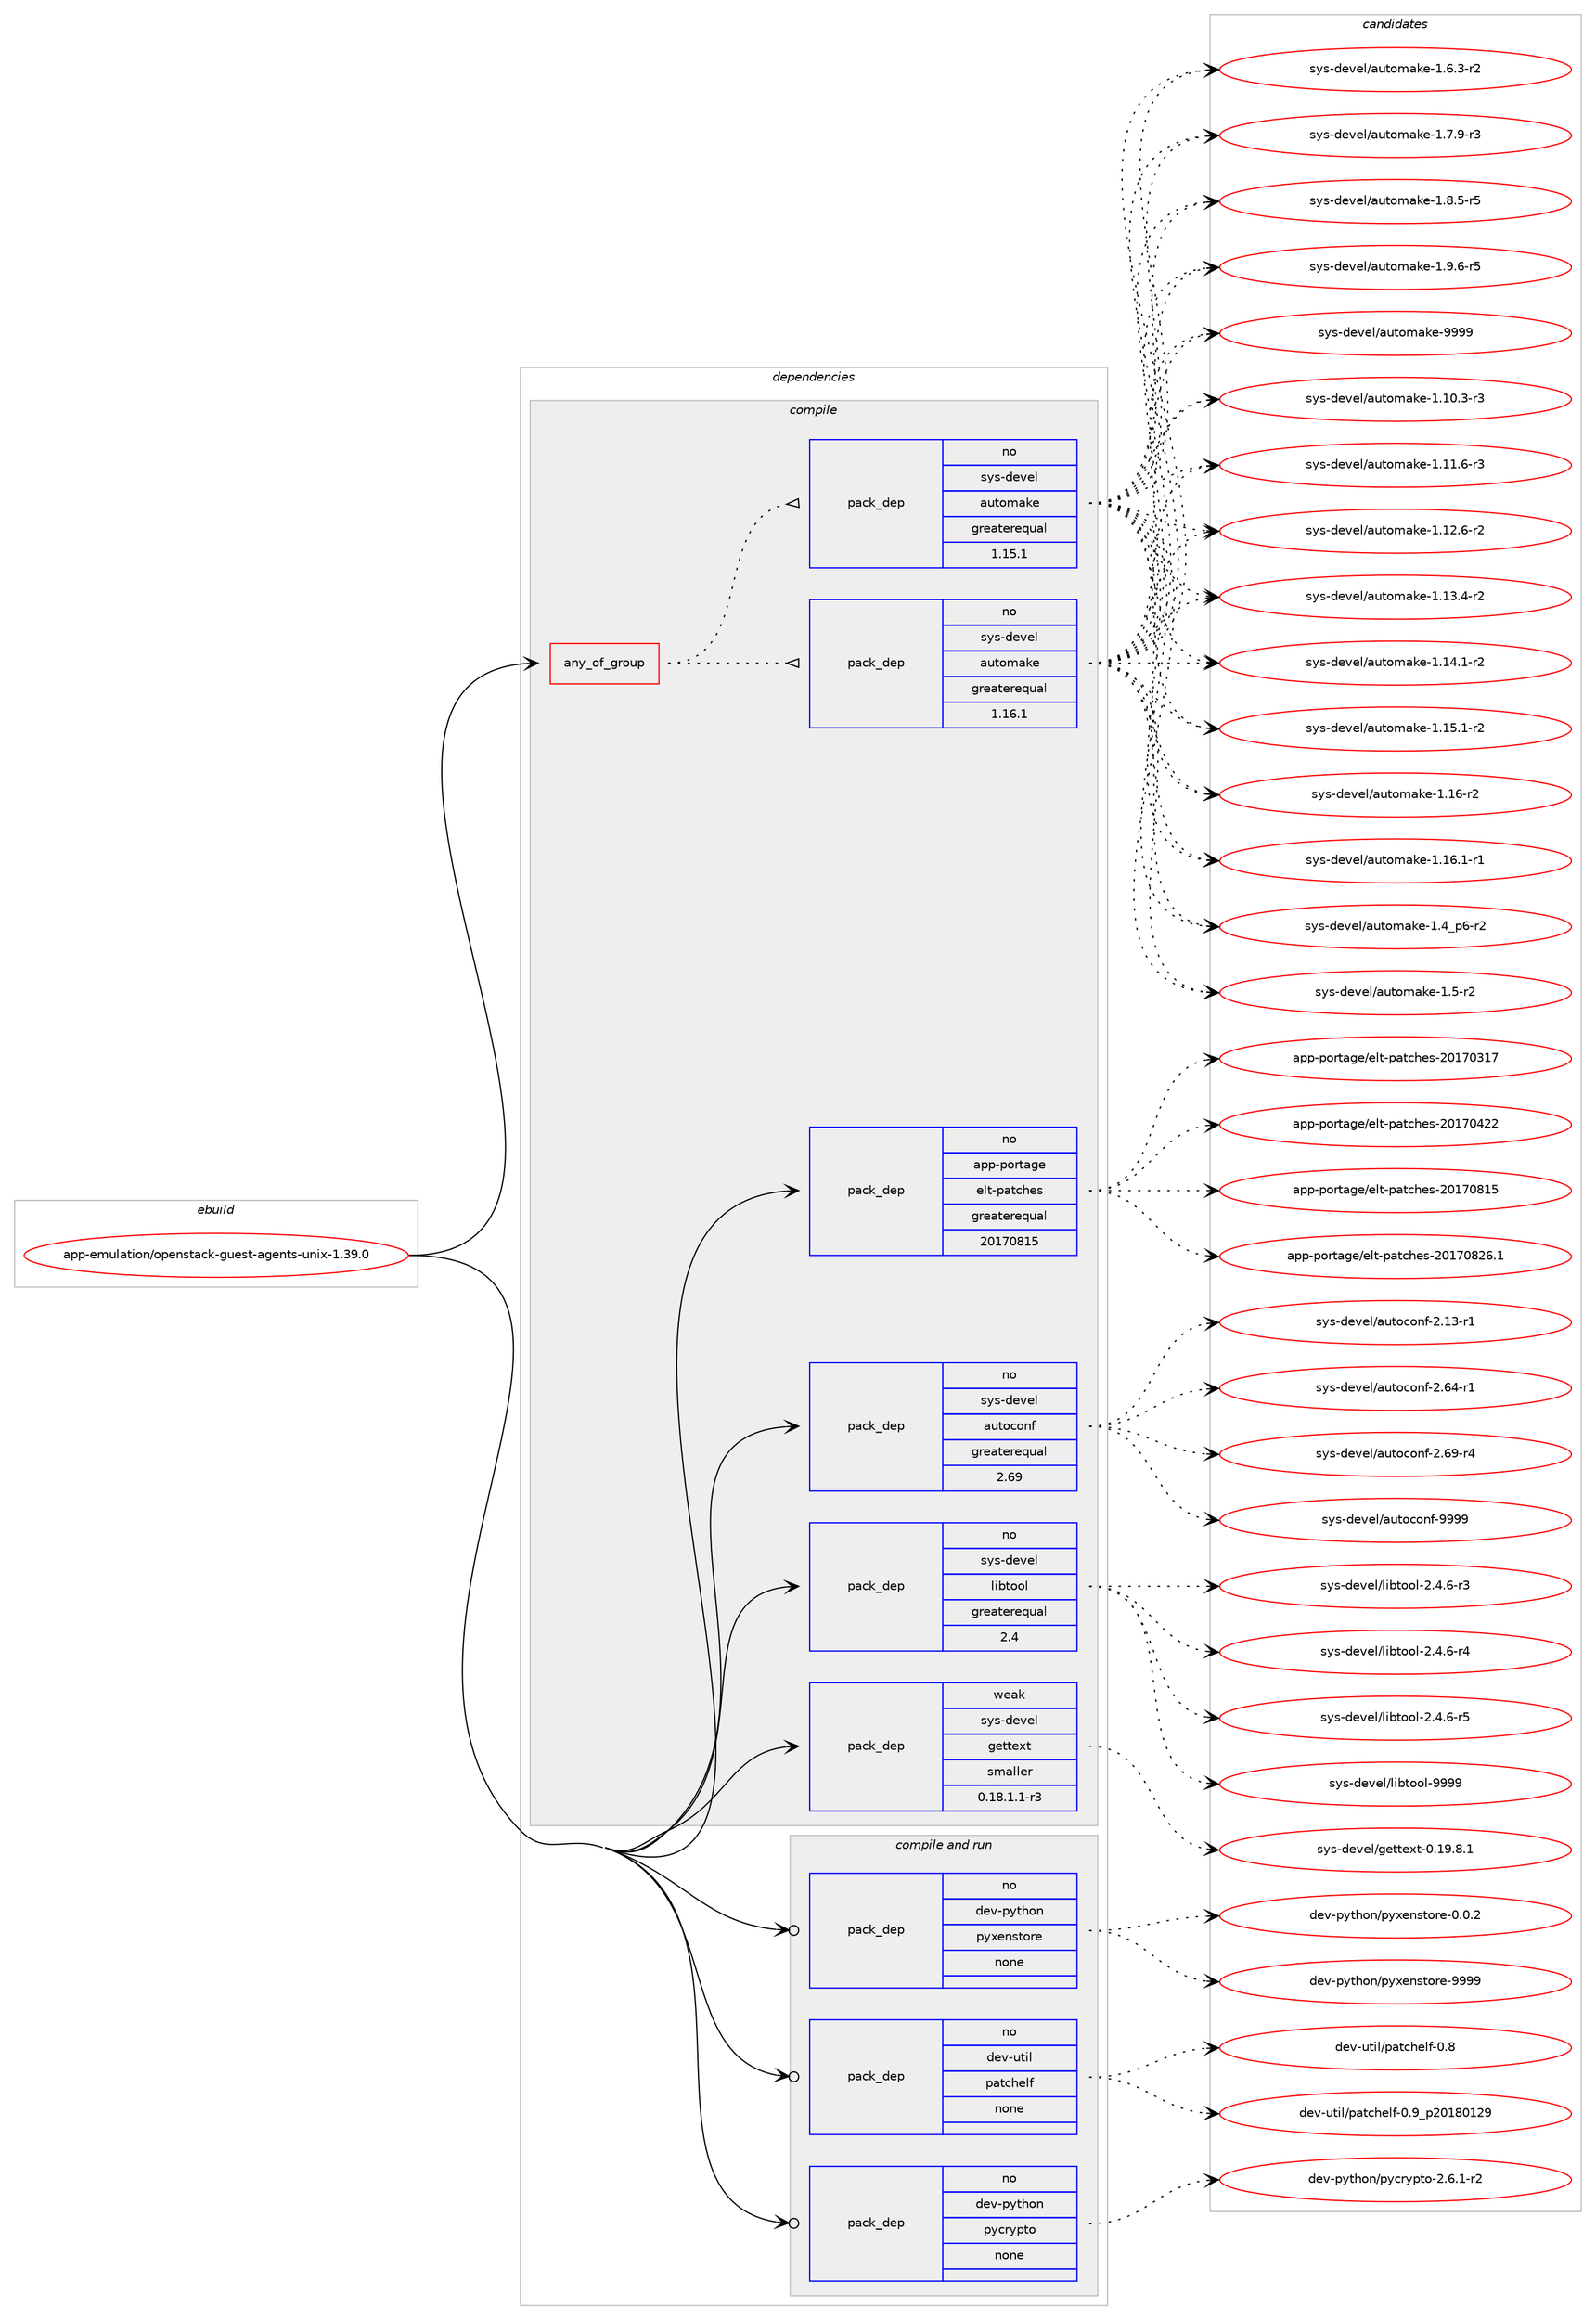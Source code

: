 digraph prolog {

# *************
# Graph options
# *************

newrank=true;
concentrate=true;
compound=true;
graph [rankdir=LR,fontname=Helvetica,fontsize=10,ranksep=1.5];#, ranksep=2.5, nodesep=0.2];
edge  [arrowhead=vee];
node  [fontname=Helvetica,fontsize=10];

# **********
# The ebuild
# **********

subgraph cluster_leftcol {
color=gray;
rank=same;
label=<<i>ebuild</i>>;
id [label="app-emulation/openstack-guest-agents-unix-1.39.0", color=red, width=4, href="../app-emulation/openstack-guest-agents-unix-1.39.0.svg"];
}

# ****************
# The dependencies
# ****************

subgraph cluster_midcol {
color=gray;
label=<<i>dependencies</i>>;
subgraph cluster_compile {
fillcolor="#eeeeee";
style=filled;
label=<<i>compile</i>>;
subgraph any19481 {
dependency1287317 [label=<<TABLE BORDER="0" CELLBORDER="1" CELLSPACING="0" CELLPADDING="4"><TR><TD CELLPADDING="10">any_of_group</TD></TR></TABLE>>, shape=none, color=red];subgraph pack917017 {
dependency1287318 [label=<<TABLE BORDER="0" CELLBORDER="1" CELLSPACING="0" CELLPADDING="4" WIDTH="220"><TR><TD ROWSPAN="6" CELLPADDING="30">pack_dep</TD></TR><TR><TD WIDTH="110">no</TD></TR><TR><TD>sys-devel</TD></TR><TR><TD>automake</TD></TR><TR><TD>greaterequal</TD></TR><TR><TD>1.16.1</TD></TR></TABLE>>, shape=none, color=blue];
}
dependency1287317:e -> dependency1287318:w [weight=20,style="dotted",arrowhead="oinv"];
subgraph pack917018 {
dependency1287319 [label=<<TABLE BORDER="0" CELLBORDER="1" CELLSPACING="0" CELLPADDING="4" WIDTH="220"><TR><TD ROWSPAN="6" CELLPADDING="30">pack_dep</TD></TR><TR><TD WIDTH="110">no</TD></TR><TR><TD>sys-devel</TD></TR><TR><TD>automake</TD></TR><TR><TD>greaterequal</TD></TR><TR><TD>1.15.1</TD></TR></TABLE>>, shape=none, color=blue];
}
dependency1287317:e -> dependency1287319:w [weight=20,style="dotted",arrowhead="oinv"];
}
id:e -> dependency1287317:w [weight=20,style="solid",arrowhead="vee"];
subgraph pack917019 {
dependency1287320 [label=<<TABLE BORDER="0" CELLBORDER="1" CELLSPACING="0" CELLPADDING="4" WIDTH="220"><TR><TD ROWSPAN="6" CELLPADDING="30">pack_dep</TD></TR><TR><TD WIDTH="110">no</TD></TR><TR><TD>app-portage</TD></TR><TR><TD>elt-patches</TD></TR><TR><TD>greaterequal</TD></TR><TR><TD>20170815</TD></TR></TABLE>>, shape=none, color=blue];
}
id:e -> dependency1287320:w [weight=20,style="solid",arrowhead="vee"];
subgraph pack917020 {
dependency1287321 [label=<<TABLE BORDER="0" CELLBORDER="1" CELLSPACING="0" CELLPADDING="4" WIDTH="220"><TR><TD ROWSPAN="6" CELLPADDING="30">pack_dep</TD></TR><TR><TD WIDTH="110">no</TD></TR><TR><TD>sys-devel</TD></TR><TR><TD>autoconf</TD></TR><TR><TD>greaterequal</TD></TR><TR><TD>2.69</TD></TR></TABLE>>, shape=none, color=blue];
}
id:e -> dependency1287321:w [weight=20,style="solid",arrowhead="vee"];
subgraph pack917021 {
dependency1287322 [label=<<TABLE BORDER="0" CELLBORDER="1" CELLSPACING="0" CELLPADDING="4" WIDTH="220"><TR><TD ROWSPAN="6" CELLPADDING="30">pack_dep</TD></TR><TR><TD WIDTH="110">no</TD></TR><TR><TD>sys-devel</TD></TR><TR><TD>libtool</TD></TR><TR><TD>greaterequal</TD></TR><TR><TD>2.4</TD></TR></TABLE>>, shape=none, color=blue];
}
id:e -> dependency1287322:w [weight=20,style="solid",arrowhead="vee"];
subgraph pack917022 {
dependency1287323 [label=<<TABLE BORDER="0" CELLBORDER="1" CELLSPACING="0" CELLPADDING="4" WIDTH="220"><TR><TD ROWSPAN="6" CELLPADDING="30">pack_dep</TD></TR><TR><TD WIDTH="110">weak</TD></TR><TR><TD>sys-devel</TD></TR><TR><TD>gettext</TD></TR><TR><TD>smaller</TD></TR><TR><TD>0.18.1.1-r3</TD></TR></TABLE>>, shape=none, color=blue];
}
id:e -> dependency1287323:w [weight=20,style="solid",arrowhead="vee"];
}
subgraph cluster_compileandrun {
fillcolor="#eeeeee";
style=filled;
label=<<i>compile and run</i>>;
subgraph pack917023 {
dependency1287324 [label=<<TABLE BORDER="0" CELLBORDER="1" CELLSPACING="0" CELLPADDING="4" WIDTH="220"><TR><TD ROWSPAN="6" CELLPADDING="30">pack_dep</TD></TR><TR><TD WIDTH="110">no</TD></TR><TR><TD>dev-python</TD></TR><TR><TD>pycrypto</TD></TR><TR><TD>none</TD></TR><TR><TD></TD></TR></TABLE>>, shape=none, color=blue];
}
id:e -> dependency1287324:w [weight=20,style="solid",arrowhead="odotvee"];
subgraph pack917024 {
dependency1287325 [label=<<TABLE BORDER="0" CELLBORDER="1" CELLSPACING="0" CELLPADDING="4" WIDTH="220"><TR><TD ROWSPAN="6" CELLPADDING="30">pack_dep</TD></TR><TR><TD WIDTH="110">no</TD></TR><TR><TD>dev-python</TD></TR><TR><TD>pyxenstore</TD></TR><TR><TD>none</TD></TR><TR><TD></TD></TR></TABLE>>, shape=none, color=blue];
}
id:e -> dependency1287325:w [weight=20,style="solid",arrowhead="odotvee"];
subgraph pack917025 {
dependency1287326 [label=<<TABLE BORDER="0" CELLBORDER="1" CELLSPACING="0" CELLPADDING="4" WIDTH="220"><TR><TD ROWSPAN="6" CELLPADDING="30">pack_dep</TD></TR><TR><TD WIDTH="110">no</TD></TR><TR><TD>dev-util</TD></TR><TR><TD>patchelf</TD></TR><TR><TD>none</TD></TR><TR><TD></TD></TR></TABLE>>, shape=none, color=blue];
}
id:e -> dependency1287326:w [weight=20,style="solid",arrowhead="odotvee"];
}
subgraph cluster_run {
fillcolor="#eeeeee";
style=filled;
label=<<i>run</i>>;
}
}

# **************
# The candidates
# **************

subgraph cluster_choices {
rank=same;
color=gray;
label=<<i>candidates</i>>;

subgraph choice917017 {
color=black;
nodesep=1;
choice11512111545100101118101108479711711611110997107101454946494846514511451 [label="sys-devel/automake-1.10.3-r3", color=red, width=4,href="../sys-devel/automake-1.10.3-r3.svg"];
choice11512111545100101118101108479711711611110997107101454946494946544511451 [label="sys-devel/automake-1.11.6-r3", color=red, width=4,href="../sys-devel/automake-1.11.6-r3.svg"];
choice11512111545100101118101108479711711611110997107101454946495046544511450 [label="sys-devel/automake-1.12.6-r2", color=red, width=4,href="../sys-devel/automake-1.12.6-r2.svg"];
choice11512111545100101118101108479711711611110997107101454946495146524511450 [label="sys-devel/automake-1.13.4-r2", color=red, width=4,href="../sys-devel/automake-1.13.4-r2.svg"];
choice11512111545100101118101108479711711611110997107101454946495246494511450 [label="sys-devel/automake-1.14.1-r2", color=red, width=4,href="../sys-devel/automake-1.14.1-r2.svg"];
choice11512111545100101118101108479711711611110997107101454946495346494511450 [label="sys-devel/automake-1.15.1-r2", color=red, width=4,href="../sys-devel/automake-1.15.1-r2.svg"];
choice1151211154510010111810110847971171161111099710710145494649544511450 [label="sys-devel/automake-1.16-r2", color=red, width=4,href="../sys-devel/automake-1.16-r2.svg"];
choice11512111545100101118101108479711711611110997107101454946495446494511449 [label="sys-devel/automake-1.16.1-r1", color=red, width=4,href="../sys-devel/automake-1.16.1-r1.svg"];
choice115121115451001011181011084797117116111109971071014549465295112544511450 [label="sys-devel/automake-1.4_p6-r2", color=red, width=4,href="../sys-devel/automake-1.4_p6-r2.svg"];
choice11512111545100101118101108479711711611110997107101454946534511450 [label="sys-devel/automake-1.5-r2", color=red, width=4,href="../sys-devel/automake-1.5-r2.svg"];
choice115121115451001011181011084797117116111109971071014549465446514511450 [label="sys-devel/automake-1.6.3-r2", color=red, width=4,href="../sys-devel/automake-1.6.3-r2.svg"];
choice115121115451001011181011084797117116111109971071014549465546574511451 [label="sys-devel/automake-1.7.9-r3", color=red, width=4,href="../sys-devel/automake-1.7.9-r3.svg"];
choice115121115451001011181011084797117116111109971071014549465646534511453 [label="sys-devel/automake-1.8.5-r5", color=red, width=4,href="../sys-devel/automake-1.8.5-r5.svg"];
choice115121115451001011181011084797117116111109971071014549465746544511453 [label="sys-devel/automake-1.9.6-r5", color=red, width=4,href="../sys-devel/automake-1.9.6-r5.svg"];
choice115121115451001011181011084797117116111109971071014557575757 [label="sys-devel/automake-9999", color=red, width=4,href="../sys-devel/automake-9999.svg"];
dependency1287318:e -> choice11512111545100101118101108479711711611110997107101454946494846514511451:w [style=dotted,weight="100"];
dependency1287318:e -> choice11512111545100101118101108479711711611110997107101454946494946544511451:w [style=dotted,weight="100"];
dependency1287318:e -> choice11512111545100101118101108479711711611110997107101454946495046544511450:w [style=dotted,weight="100"];
dependency1287318:e -> choice11512111545100101118101108479711711611110997107101454946495146524511450:w [style=dotted,weight="100"];
dependency1287318:e -> choice11512111545100101118101108479711711611110997107101454946495246494511450:w [style=dotted,weight="100"];
dependency1287318:e -> choice11512111545100101118101108479711711611110997107101454946495346494511450:w [style=dotted,weight="100"];
dependency1287318:e -> choice1151211154510010111810110847971171161111099710710145494649544511450:w [style=dotted,weight="100"];
dependency1287318:e -> choice11512111545100101118101108479711711611110997107101454946495446494511449:w [style=dotted,weight="100"];
dependency1287318:e -> choice115121115451001011181011084797117116111109971071014549465295112544511450:w [style=dotted,weight="100"];
dependency1287318:e -> choice11512111545100101118101108479711711611110997107101454946534511450:w [style=dotted,weight="100"];
dependency1287318:e -> choice115121115451001011181011084797117116111109971071014549465446514511450:w [style=dotted,weight="100"];
dependency1287318:e -> choice115121115451001011181011084797117116111109971071014549465546574511451:w [style=dotted,weight="100"];
dependency1287318:e -> choice115121115451001011181011084797117116111109971071014549465646534511453:w [style=dotted,weight="100"];
dependency1287318:e -> choice115121115451001011181011084797117116111109971071014549465746544511453:w [style=dotted,weight="100"];
dependency1287318:e -> choice115121115451001011181011084797117116111109971071014557575757:w [style=dotted,weight="100"];
}
subgraph choice917018 {
color=black;
nodesep=1;
choice11512111545100101118101108479711711611110997107101454946494846514511451 [label="sys-devel/automake-1.10.3-r3", color=red, width=4,href="../sys-devel/automake-1.10.3-r3.svg"];
choice11512111545100101118101108479711711611110997107101454946494946544511451 [label="sys-devel/automake-1.11.6-r3", color=red, width=4,href="../sys-devel/automake-1.11.6-r3.svg"];
choice11512111545100101118101108479711711611110997107101454946495046544511450 [label="sys-devel/automake-1.12.6-r2", color=red, width=4,href="../sys-devel/automake-1.12.6-r2.svg"];
choice11512111545100101118101108479711711611110997107101454946495146524511450 [label="sys-devel/automake-1.13.4-r2", color=red, width=4,href="../sys-devel/automake-1.13.4-r2.svg"];
choice11512111545100101118101108479711711611110997107101454946495246494511450 [label="sys-devel/automake-1.14.1-r2", color=red, width=4,href="../sys-devel/automake-1.14.1-r2.svg"];
choice11512111545100101118101108479711711611110997107101454946495346494511450 [label="sys-devel/automake-1.15.1-r2", color=red, width=4,href="../sys-devel/automake-1.15.1-r2.svg"];
choice1151211154510010111810110847971171161111099710710145494649544511450 [label="sys-devel/automake-1.16-r2", color=red, width=4,href="../sys-devel/automake-1.16-r2.svg"];
choice11512111545100101118101108479711711611110997107101454946495446494511449 [label="sys-devel/automake-1.16.1-r1", color=red, width=4,href="../sys-devel/automake-1.16.1-r1.svg"];
choice115121115451001011181011084797117116111109971071014549465295112544511450 [label="sys-devel/automake-1.4_p6-r2", color=red, width=4,href="../sys-devel/automake-1.4_p6-r2.svg"];
choice11512111545100101118101108479711711611110997107101454946534511450 [label="sys-devel/automake-1.5-r2", color=red, width=4,href="../sys-devel/automake-1.5-r2.svg"];
choice115121115451001011181011084797117116111109971071014549465446514511450 [label="sys-devel/automake-1.6.3-r2", color=red, width=4,href="../sys-devel/automake-1.6.3-r2.svg"];
choice115121115451001011181011084797117116111109971071014549465546574511451 [label="sys-devel/automake-1.7.9-r3", color=red, width=4,href="../sys-devel/automake-1.7.9-r3.svg"];
choice115121115451001011181011084797117116111109971071014549465646534511453 [label="sys-devel/automake-1.8.5-r5", color=red, width=4,href="../sys-devel/automake-1.8.5-r5.svg"];
choice115121115451001011181011084797117116111109971071014549465746544511453 [label="sys-devel/automake-1.9.6-r5", color=red, width=4,href="../sys-devel/automake-1.9.6-r5.svg"];
choice115121115451001011181011084797117116111109971071014557575757 [label="sys-devel/automake-9999", color=red, width=4,href="../sys-devel/automake-9999.svg"];
dependency1287319:e -> choice11512111545100101118101108479711711611110997107101454946494846514511451:w [style=dotted,weight="100"];
dependency1287319:e -> choice11512111545100101118101108479711711611110997107101454946494946544511451:w [style=dotted,weight="100"];
dependency1287319:e -> choice11512111545100101118101108479711711611110997107101454946495046544511450:w [style=dotted,weight="100"];
dependency1287319:e -> choice11512111545100101118101108479711711611110997107101454946495146524511450:w [style=dotted,weight="100"];
dependency1287319:e -> choice11512111545100101118101108479711711611110997107101454946495246494511450:w [style=dotted,weight="100"];
dependency1287319:e -> choice11512111545100101118101108479711711611110997107101454946495346494511450:w [style=dotted,weight="100"];
dependency1287319:e -> choice1151211154510010111810110847971171161111099710710145494649544511450:w [style=dotted,weight="100"];
dependency1287319:e -> choice11512111545100101118101108479711711611110997107101454946495446494511449:w [style=dotted,weight="100"];
dependency1287319:e -> choice115121115451001011181011084797117116111109971071014549465295112544511450:w [style=dotted,weight="100"];
dependency1287319:e -> choice11512111545100101118101108479711711611110997107101454946534511450:w [style=dotted,weight="100"];
dependency1287319:e -> choice115121115451001011181011084797117116111109971071014549465446514511450:w [style=dotted,weight="100"];
dependency1287319:e -> choice115121115451001011181011084797117116111109971071014549465546574511451:w [style=dotted,weight="100"];
dependency1287319:e -> choice115121115451001011181011084797117116111109971071014549465646534511453:w [style=dotted,weight="100"];
dependency1287319:e -> choice115121115451001011181011084797117116111109971071014549465746544511453:w [style=dotted,weight="100"];
dependency1287319:e -> choice115121115451001011181011084797117116111109971071014557575757:w [style=dotted,weight="100"];
}
subgraph choice917019 {
color=black;
nodesep=1;
choice97112112451121111141169710310147101108116451129711699104101115455048495548514955 [label="app-portage/elt-patches-20170317", color=red, width=4,href="../app-portage/elt-patches-20170317.svg"];
choice97112112451121111141169710310147101108116451129711699104101115455048495548525050 [label="app-portage/elt-patches-20170422", color=red, width=4,href="../app-portage/elt-patches-20170422.svg"];
choice97112112451121111141169710310147101108116451129711699104101115455048495548564953 [label="app-portage/elt-patches-20170815", color=red, width=4,href="../app-portage/elt-patches-20170815.svg"];
choice971121124511211111411697103101471011081164511297116991041011154550484955485650544649 [label="app-portage/elt-patches-20170826.1", color=red, width=4,href="../app-portage/elt-patches-20170826.1.svg"];
dependency1287320:e -> choice97112112451121111141169710310147101108116451129711699104101115455048495548514955:w [style=dotted,weight="100"];
dependency1287320:e -> choice97112112451121111141169710310147101108116451129711699104101115455048495548525050:w [style=dotted,weight="100"];
dependency1287320:e -> choice97112112451121111141169710310147101108116451129711699104101115455048495548564953:w [style=dotted,weight="100"];
dependency1287320:e -> choice971121124511211111411697103101471011081164511297116991041011154550484955485650544649:w [style=dotted,weight="100"];
}
subgraph choice917020 {
color=black;
nodesep=1;
choice1151211154510010111810110847971171161119911111010245504649514511449 [label="sys-devel/autoconf-2.13-r1", color=red, width=4,href="../sys-devel/autoconf-2.13-r1.svg"];
choice1151211154510010111810110847971171161119911111010245504654524511449 [label="sys-devel/autoconf-2.64-r1", color=red, width=4,href="../sys-devel/autoconf-2.64-r1.svg"];
choice1151211154510010111810110847971171161119911111010245504654574511452 [label="sys-devel/autoconf-2.69-r4", color=red, width=4,href="../sys-devel/autoconf-2.69-r4.svg"];
choice115121115451001011181011084797117116111991111101024557575757 [label="sys-devel/autoconf-9999", color=red, width=4,href="../sys-devel/autoconf-9999.svg"];
dependency1287321:e -> choice1151211154510010111810110847971171161119911111010245504649514511449:w [style=dotted,weight="100"];
dependency1287321:e -> choice1151211154510010111810110847971171161119911111010245504654524511449:w [style=dotted,weight="100"];
dependency1287321:e -> choice1151211154510010111810110847971171161119911111010245504654574511452:w [style=dotted,weight="100"];
dependency1287321:e -> choice115121115451001011181011084797117116111991111101024557575757:w [style=dotted,weight="100"];
}
subgraph choice917021 {
color=black;
nodesep=1;
choice1151211154510010111810110847108105981161111111084550465246544511451 [label="sys-devel/libtool-2.4.6-r3", color=red, width=4,href="../sys-devel/libtool-2.4.6-r3.svg"];
choice1151211154510010111810110847108105981161111111084550465246544511452 [label="sys-devel/libtool-2.4.6-r4", color=red, width=4,href="../sys-devel/libtool-2.4.6-r4.svg"];
choice1151211154510010111810110847108105981161111111084550465246544511453 [label="sys-devel/libtool-2.4.6-r5", color=red, width=4,href="../sys-devel/libtool-2.4.6-r5.svg"];
choice1151211154510010111810110847108105981161111111084557575757 [label="sys-devel/libtool-9999", color=red, width=4,href="../sys-devel/libtool-9999.svg"];
dependency1287322:e -> choice1151211154510010111810110847108105981161111111084550465246544511451:w [style=dotted,weight="100"];
dependency1287322:e -> choice1151211154510010111810110847108105981161111111084550465246544511452:w [style=dotted,weight="100"];
dependency1287322:e -> choice1151211154510010111810110847108105981161111111084550465246544511453:w [style=dotted,weight="100"];
dependency1287322:e -> choice1151211154510010111810110847108105981161111111084557575757:w [style=dotted,weight="100"];
}
subgraph choice917022 {
color=black;
nodesep=1;
choice1151211154510010111810110847103101116116101120116454846495746564649 [label="sys-devel/gettext-0.19.8.1", color=red, width=4,href="../sys-devel/gettext-0.19.8.1.svg"];
dependency1287323:e -> choice1151211154510010111810110847103101116116101120116454846495746564649:w [style=dotted,weight="100"];
}
subgraph choice917023 {
color=black;
nodesep=1;
choice1001011184511212111610411111047112121991141211121161114550465446494511450 [label="dev-python/pycrypto-2.6.1-r2", color=red, width=4,href="../dev-python/pycrypto-2.6.1-r2.svg"];
dependency1287324:e -> choice1001011184511212111610411111047112121991141211121161114550465446494511450:w [style=dotted,weight="100"];
}
subgraph choice917024 {
color=black;
nodesep=1;
choice1001011184511212111610411111047112121120101110115116111114101454846484650 [label="dev-python/pyxenstore-0.0.2", color=red, width=4,href="../dev-python/pyxenstore-0.0.2.svg"];
choice10010111845112121116104111110471121211201011101151161111141014557575757 [label="dev-python/pyxenstore-9999", color=red, width=4,href="../dev-python/pyxenstore-9999.svg"];
dependency1287325:e -> choice1001011184511212111610411111047112121120101110115116111114101454846484650:w [style=dotted,weight="100"];
dependency1287325:e -> choice10010111845112121116104111110471121211201011101151161111141014557575757:w [style=dotted,weight="100"];
}
subgraph choice917025 {
color=black;
nodesep=1;
choice1001011184511711610510847112971169910410110810245484656 [label="dev-util/patchelf-0.8", color=red, width=4,href="../dev-util/patchelf-0.8.svg"];
choice1001011184511711610510847112971169910410110810245484657951125048495648495057 [label="dev-util/patchelf-0.9_p20180129", color=red, width=4,href="../dev-util/patchelf-0.9_p20180129.svg"];
dependency1287326:e -> choice1001011184511711610510847112971169910410110810245484656:w [style=dotted,weight="100"];
dependency1287326:e -> choice1001011184511711610510847112971169910410110810245484657951125048495648495057:w [style=dotted,weight="100"];
}
}

}
